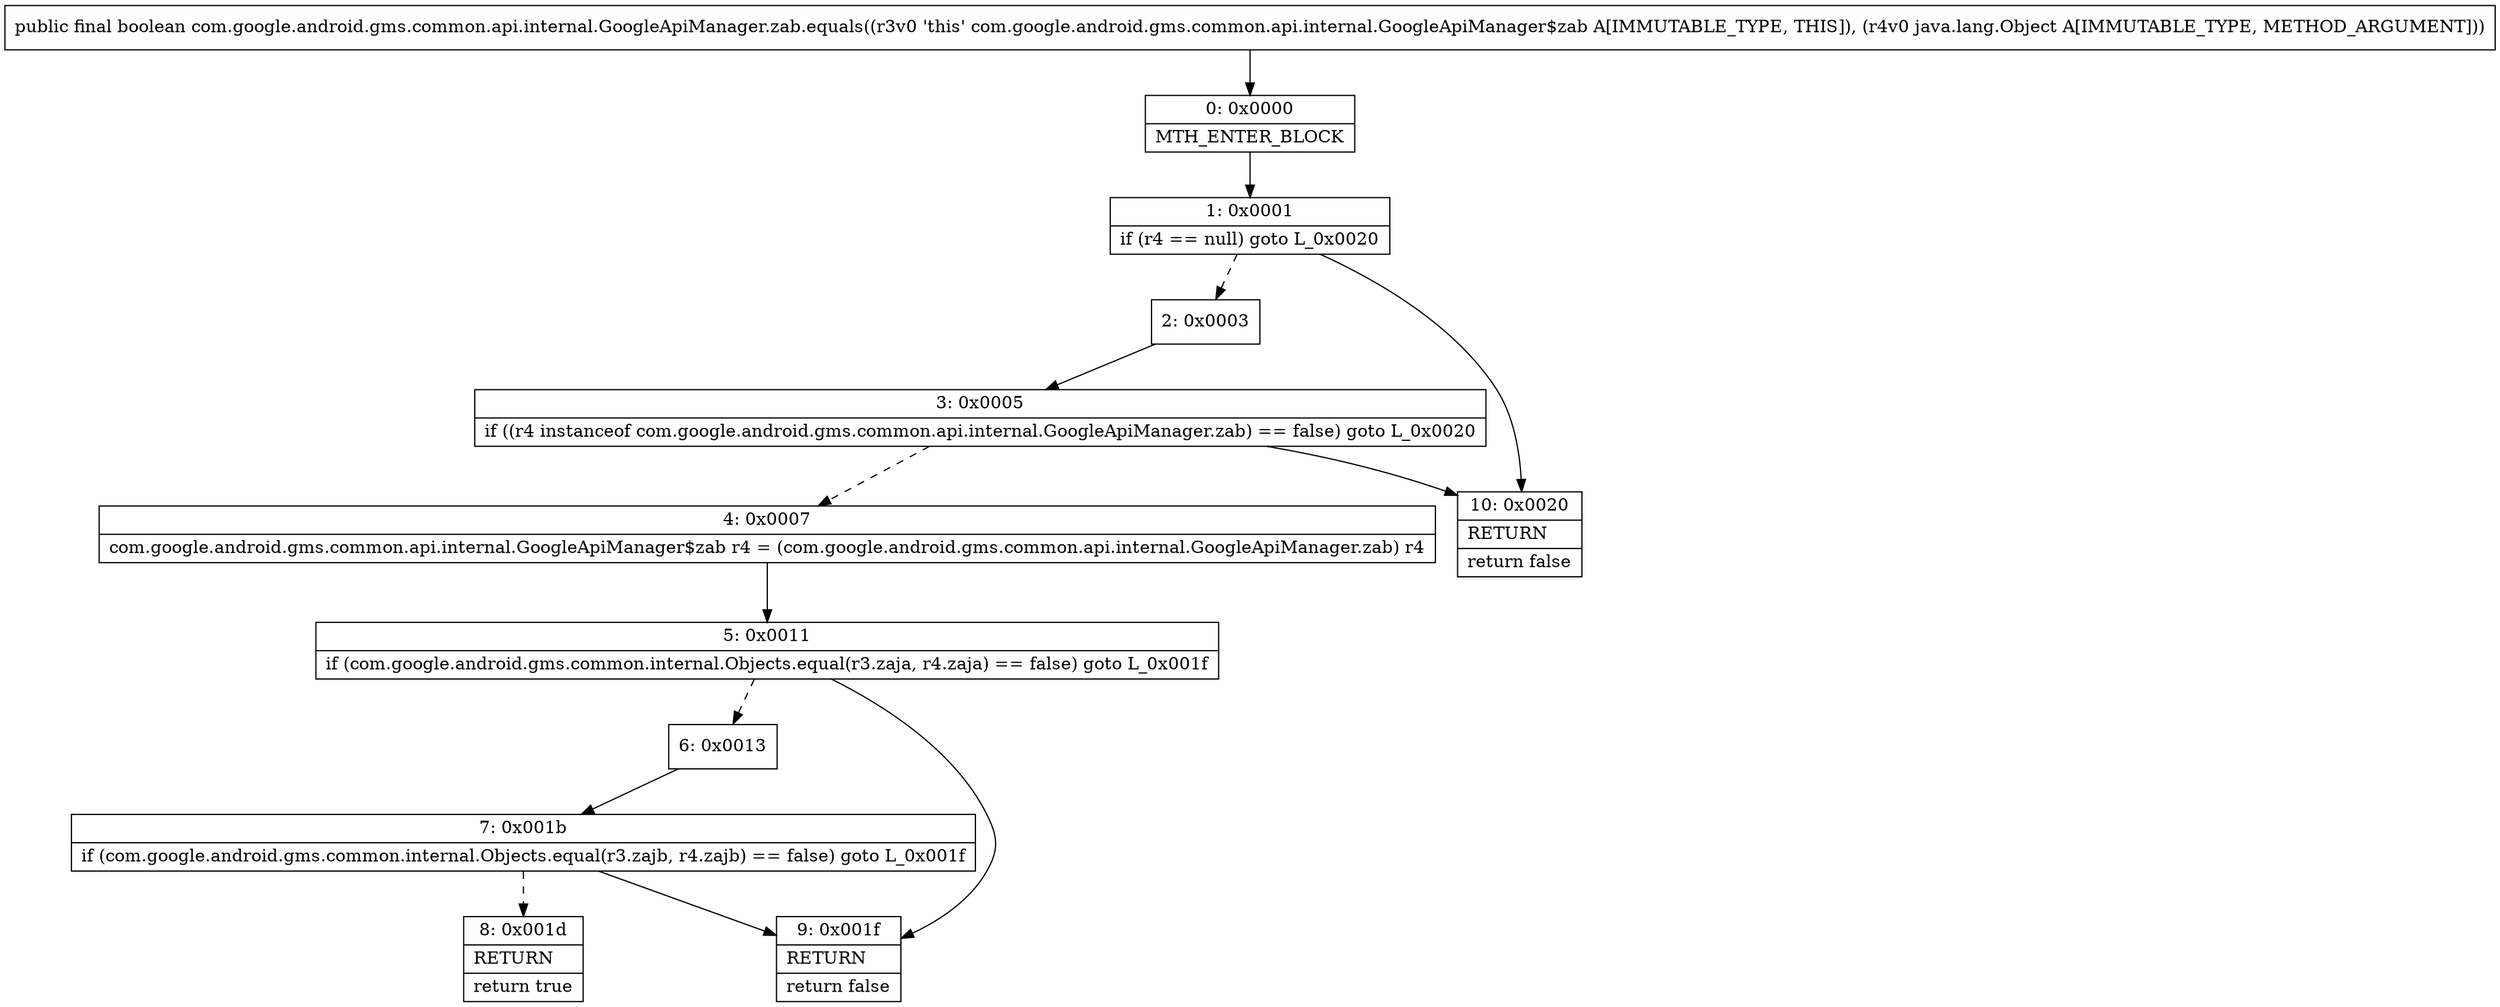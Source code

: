 digraph "CFG forcom.google.android.gms.common.api.internal.GoogleApiManager.zab.equals(Ljava\/lang\/Object;)Z" {
Node_0 [shape=record,label="{0\:\ 0x0000|MTH_ENTER_BLOCK\l}"];
Node_1 [shape=record,label="{1\:\ 0x0001|if (r4 == null) goto L_0x0020\l}"];
Node_2 [shape=record,label="{2\:\ 0x0003}"];
Node_3 [shape=record,label="{3\:\ 0x0005|if ((r4 instanceof com.google.android.gms.common.api.internal.GoogleApiManager.zab) == false) goto L_0x0020\l}"];
Node_4 [shape=record,label="{4\:\ 0x0007|com.google.android.gms.common.api.internal.GoogleApiManager$zab r4 = (com.google.android.gms.common.api.internal.GoogleApiManager.zab) r4\l}"];
Node_5 [shape=record,label="{5\:\ 0x0011|if (com.google.android.gms.common.internal.Objects.equal(r3.zaja, r4.zaja) == false) goto L_0x001f\l}"];
Node_6 [shape=record,label="{6\:\ 0x0013}"];
Node_7 [shape=record,label="{7\:\ 0x001b|if (com.google.android.gms.common.internal.Objects.equal(r3.zajb, r4.zajb) == false) goto L_0x001f\l}"];
Node_8 [shape=record,label="{8\:\ 0x001d|RETURN\l|return true\l}"];
Node_9 [shape=record,label="{9\:\ 0x001f|RETURN\l|return false\l}"];
Node_10 [shape=record,label="{10\:\ 0x0020|RETURN\l|return false\l}"];
MethodNode[shape=record,label="{public final boolean com.google.android.gms.common.api.internal.GoogleApiManager.zab.equals((r3v0 'this' com.google.android.gms.common.api.internal.GoogleApiManager$zab A[IMMUTABLE_TYPE, THIS]), (r4v0 java.lang.Object A[IMMUTABLE_TYPE, METHOD_ARGUMENT])) }"];
MethodNode -> Node_0;
Node_0 -> Node_1;
Node_1 -> Node_2[style=dashed];
Node_1 -> Node_10;
Node_2 -> Node_3;
Node_3 -> Node_4[style=dashed];
Node_3 -> Node_10;
Node_4 -> Node_5;
Node_5 -> Node_6[style=dashed];
Node_5 -> Node_9;
Node_6 -> Node_7;
Node_7 -> Node_8[style=dashed];
Node_7 -> Node_9;
}

